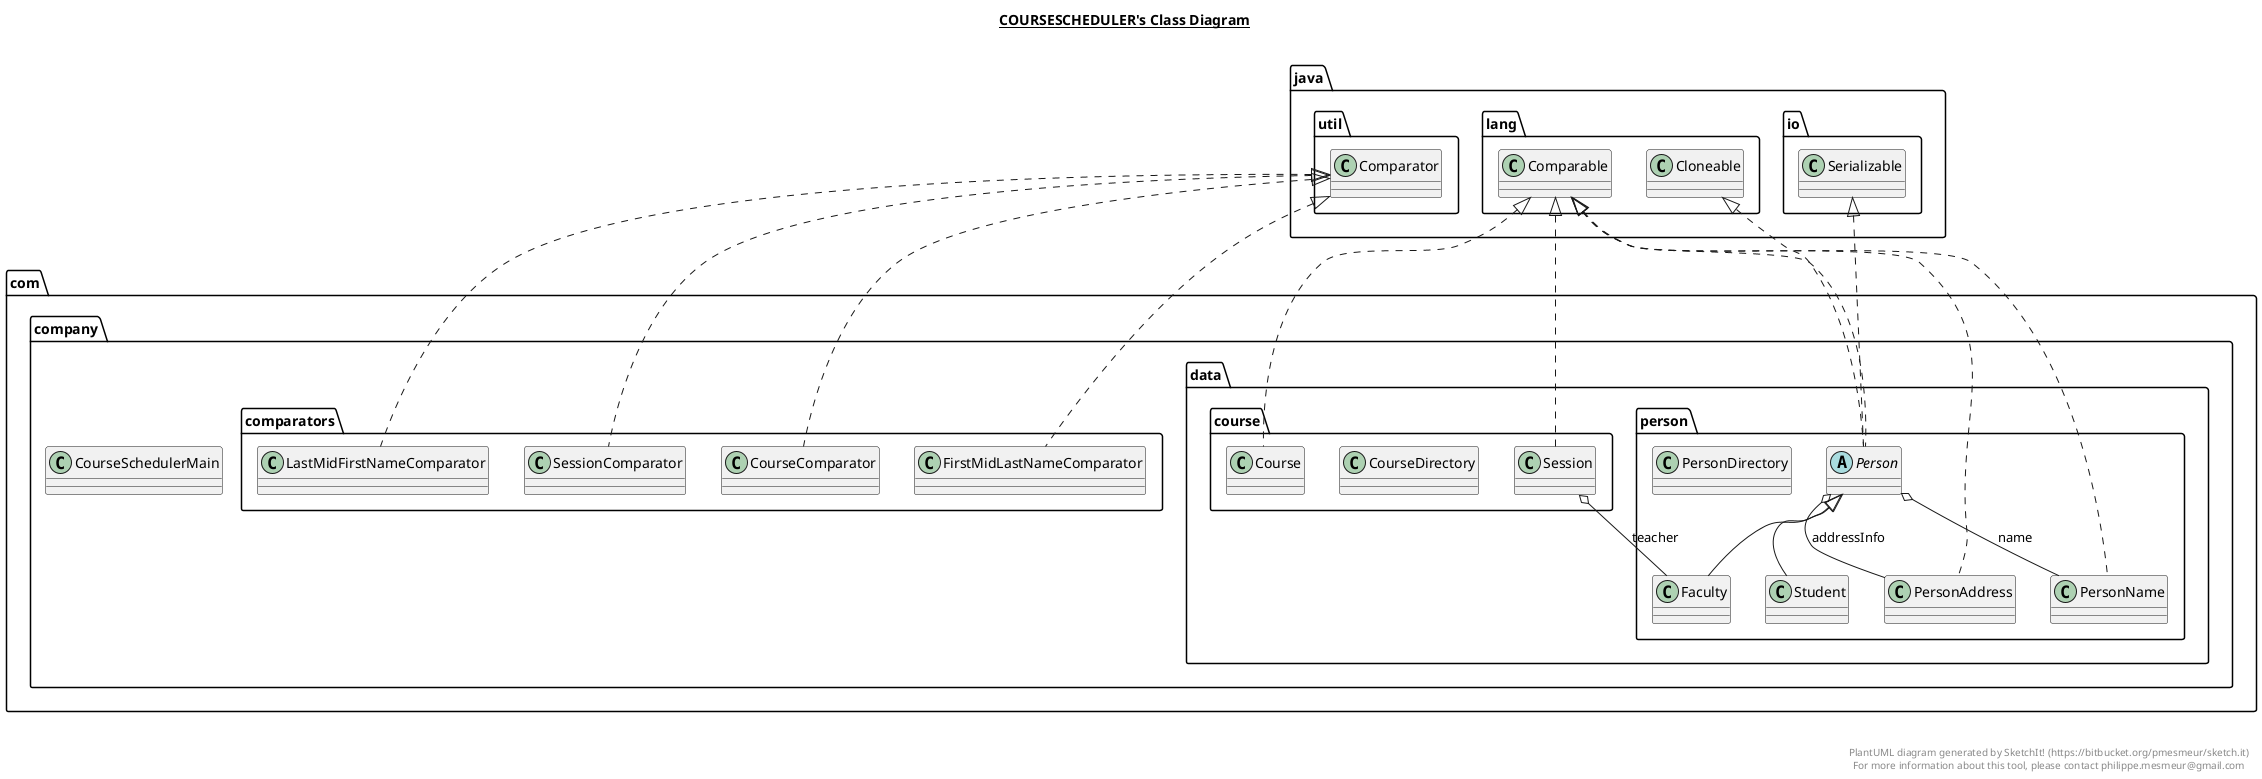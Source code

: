 @startuml

title __COURSESCHEDULER's Class Diagram__\n

  namespace com.company {
    class com.company.CourseSchedulerMain {
    }
  }
  

  namespace com.company {
    namespace comparators {
      class com.company.comparators.CourseComparator {
      }
    }
  }
  

  namespace com.company {
    namespace comparators {
      class com.company.comparators.FirstMidLastNameComparator {
      }
    }
  }
  

  namespace com.company {
    namespace comparators {
      class com.company.comparators.LastMidFirstNameComparator {
      }
    }
  }
  

  namespace com.company {
    namespace comparators {
      class com.company.comparators.SessionComparator {
      }
    }
  }
  

  namespace com.company {
    namespace data.course {
      class com.company.data.course.Course {
      }
    }
  }
  

  namespace com.company {
    namespace data.course {
      class com.company.data.course.CourseDirectory {
      }
    }
  }
  

  namespace com.company {
    namespace data.course {
      class com.company.data.course.Session {
      }
    }
  }
  

  namespace com.company {
    namespace data.person {
      class com.company.data.person.Faculty {
      }
    }
  }
  

  namespace com.company {
    namespace data.person {
      abstract class com.company.data.person.Person {
      }
    }
  }
  

  namespace com.company {
    namespace data.person {
      class com.company.data.person.PersonAddress {
      }
    }
  }
  

  namespace com.company {
    namespace data.person {
      class com.company.data.person.PersonDirectory {
      }
    }
  }
  

  namespace com.company {
    namespace data.person {
      class com.company.data.person.PersonName {
      }
    }
  }
  

  namespace com.company {
    namespace data.person {
      class com.company.data.person.Student {
      }
    }
  }
  

  com.company.comparators.CourseComparator .up.|> java.util.Comparator
  com.company.comparators.FirstMidLastNameComparator .up.|> java.util.Comparator
  com.company.comparators.LastMidFirstNameComparator .up.|> java.util.Comparator
  com.company.comparators.SessionComparator .up.|> java.util.Comparator
  com.company.data.course.Course .up.|> java.lang.Comparable
  com.company.data.course.Session .up.|> java.lang.Comparable
  com.company.data.course.Session o-- com.company.data.person.Faculty : teacher
  com.company.data.person.Faculty -up-|> com.company.data.person.Person
  com.company.data.person.Person .up.|> java.io.Serializable
  com.company.data.person.Person .up.|> java.lang.Cloneable
  com.company.data.person.Person .up.|> java.lang.Comparable
  com.company.data.person.Person o-- com.company.data.person.PersonAddress : addressInfo
  com.company.data.person.Person o-- com.company.data.person.PersonName : name
  com.company.data.person.PersonAddress .up.|> java.lang.Comparable
  com.company.data.person.PersonName .up.|> java.lang.Comparable
  com.company.data.person.Student -up-|> com.company.data.person.Person


right footer


PlantUML diagram generated by SketchIt! (https://bitbucket.org/pmesmeur/sketch.it)
For more information about this tool, please contact philippe.mesmeur@gmail.com
endfooter

@enduml

